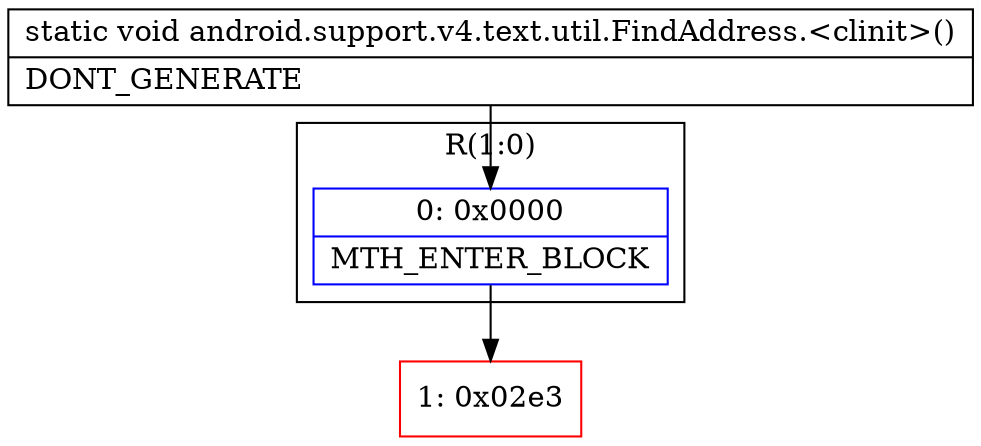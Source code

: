 digraph "CFG forandroid.support.v4.text.util.FindAddress.\<clinit\>()V" {
subgraph cluster_Region_1475163538 {
label = "R(1:0)";
node [shape=record,color=blue];
Node_0 [shape=record,label="{0\:\ 0x0000|MTH_ENTER_BLOCK\l}"];
}
Node_1 [shape=record,color=red,label="{1\:\ 0x02e3}"];
MethodNode[shape=record,label="{static void android.support.v4.text.util.FindAddress.\<clinit\>()  | DONT_GENERATE\l}"];
MethodNode -> Node_0;
Node_0 -> Node_1;
}

